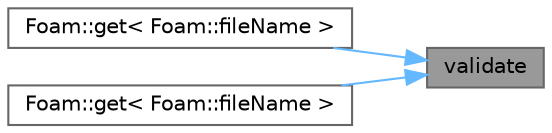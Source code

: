 digraph "validate"
{
 // LATEX_PDF_SIZE
  bgcolor="transparent";
  edge [fontname=Helvetica,fontsize=10,labelfontname=Helvetica,labelfontsize=10];
  node [fontname=Helvetica,fontsize=10,shape=box,height=0.2,width=0.4];
  rankdir="RL";
  Node1 [id="Node000001",label="validate",height=0.2,width=0.4,color="gray40", fillcolor="grey60", style="filled", fontcolor="black",tooltip=" "];
  Node1 -> Node2 [id="edge1_Node000001_Node000002",dir="back",color="steelblue1",style="solid",tooltip=" "];
  Node2 [id="Node000002",label="Foam::get\< Foam::fileName \>",height=0.2,width=0.4,color="grey40", fillcolor="white", style="filled",URL="$namespaceFoam.html#a14587f24dab87ba99ab1bafad42b2957",tooltip=" "];
  Node1 -> Node3 [id="edge2_Node000001_Node000003",dir="back",color="steelblue1",style="solid",tooltip=" "];
  Node3 [id="Node000003",label="Foam::get\< Foam::fileName \>",height=0.2,width=0.4,color="grey40", fillcolor="white", style="filled",URL="$namespaceFoam.html#a4fd6e86ed890e15627f03ccb3e824ad1",tooltip=" "];
}
